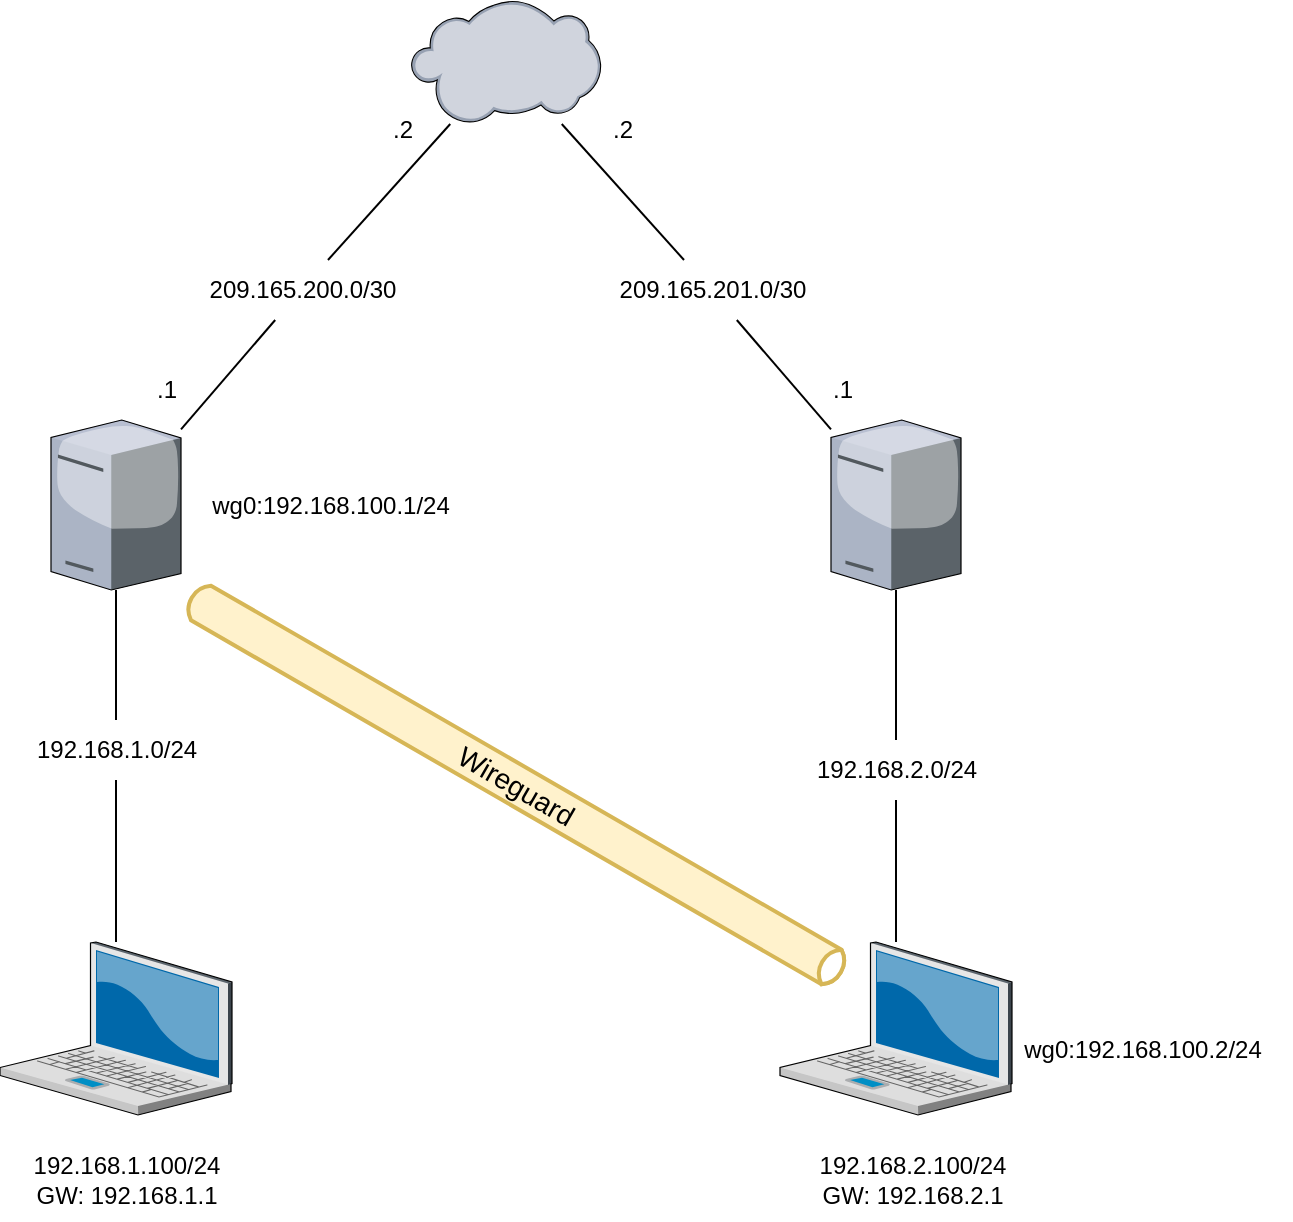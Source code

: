 <mxfile version="21.5.0" type="device">
  <diagram name="第 1 页" id="-dZ_osIhLAFgr7120KPR">
    <mxGraphModel dx="1098" dy="820" grid="1" gridSize="10" guides="1" tooltips="1" connect="1" arrows="1" fold="1" page="1" pageScale="1" pageWidth="827" pageHeight="1169" math="0" shadow="0">
      <root>
        <mxCell id="0" />
        <mxCell id="1" parent="0" />
        <mxCell id="Qb56y4hWsn6eIHIirlmw-1" value="" style="verticalLabelPosition=bottom;sketch=0;aspect=fixed;html=1;verticalAlign=top;strokeColor=none;align=center;outlineConnect=0;shape=mxgraph.citrix.license_server;" parent="1" vertex="1">
          <mxGeometry x="185.5" y="290" width="65" height="85" as="geometry" />
        </mxCell>
        <mxCell id="Qb56y4hWsn6eIHIirlmw-2" value="" style="verticalLabelPosition=bottom;sketch=0;aspect=fixed;html=1;verticalAlign=top;strokeColor=none;align=center;outlineConnect=0;shape=mxgraph.citrix.license_server;" parent="1" vertex="1">
          <mxGeometry x="575.5" y="290" width="65" height="85" as="geometry" />
        </mxCell>
        <mxCell id="Qb56y4hWsn6eIHIirlmw-5" value="" style="verticalLabelPosition=bottom;sketch=0;aspect=fixed;html=1;verticalAlign=top;strokeColor=none;align=center;outlineConnect=0;shape=mxgraph.citrix.laptop_2;" parent="1" vertex="1">
          <mxGeometry x="160" y="551" width="116" height="86.5" as="geometry" />
        </mxCell>
        <mxCell id="Qb56y4hWsn6eIHIirlmw-6" value="" style="verticalLabelPosition=bottom;sketch=0;aspect=fixed;html=1;verticalAlign=top;strokeColor=none;align=center;outlineConnect=0;shape=mxgraph.citrix.laptop_2;" parent="1" vertex="1">
          <mxGeometry x="550" y="551" width="116" height="86.5" as="geometry" />
        </mxCell>
        <mxCell id="Qb56y4hWsn6eIHIirlmw-8" value="" style="verticalLabelPosition=bottom;sketch=0;aspect=fixed;html=1;verticalAlign=top;strokeColor=none;align=center;outlineConnect=0;shape=mxgraph.citrix.cloud;" parent="1" vertex="1">
          <mxGeometry x="365.5" y="80" width="95" height="62" as="geometry" />
        </mxCell>
        <mxCell id="Qb56y4hWsn6eIHIirlmw-9" value="" style="endArrow=none;html=1;rounded=0;" parent="1" source="Qb56y4hWsn6eIHIirlmw-13" target="Qb56y4hWsn6eIHIirlmw-8" edge="1">
          <mxGeometry width="50" height="50" relative="1" as="geometry">
            <mxPoint x="375.5" y="450" as="sourcePoint" />
            <mxPoint x="425.5" y="400" as="targetPoint" />
          </mxGeometry>
        </mxCell>
        <mxCell id="Qb56y4hWsn6eIHIirlmw-10" value="" style="endArrow=none;html=1;rounded=0;" parent="1" source="Qb56y4hWsn6eIHIirlmw-16" target="Qb56y4hWsn6eIHIirlmw-8" edge="1">
          <mxGeometry width="50" height="50" relative="1" as="geometry">
            <mxPoint x="335.5" y="450" as="sourcePoint" />
            <mxPoint x="385.5" y="400" as="targetPoint" />
          </mxGeometry>
        </mxCell>
        <mxCell id="Qb56y4hWsn6eIHIirlmw-11" value="" style="endArrow=none;html=1;rounded=0;" parent="1" source="Qb56y4hWsn6eIHIirlmw-19" target="Qb56y4hWsn6eIHIirlmw-2" edge="1">
          <mxGeometry width="50" height="50" relative="1" as="geometry">
            <mxPoint x="605.5" y="450" as="sourcePoint" />
            <mxPoint x="655.5" y="400" as="targetPoint" />
          </mxGeometry>
        </mxCell>
        <mxCell id="Qb56y4hWsn6eIHIirlmw-12" value="" style="endArrow=none;html=1;rounded=0;" parent="1" source="Qb56y4hWsn6eIHIirlmw-17" target="Qb56y4hWsn6eIHIirlmw-1" edge="1">
          <mxGeometry width="50" height="50" relative="1" as="geometry">
            <mxPoint x="605.5" y="450" as="sourcePoint" />
            <mxPoint x="655.5" y="400" as="targetPoint" />
          </mxGeometry>
        </mxCell>
        <mxCell id="Qb56y4hWsn6eIHIirlmw-18" value="" style="endArrow=none;html=1;rounded=0;" parent="1" source="Qb56y4hWsn6eIHIirlmw-5" target="Qb56y4hWsn6eIHIirlmw-17" edge="1">
          <mxGeometry width="50" height="50" relative="1" as="geometry">
            <mxPoint x="218.5" y="551" as="sourcePoint" />
            <mxPoint x="218.5" y="375" as="targetPoint" />
          </mxGeometry>
        </mxCell>
        <mxCell id="Qb56y4hWsn6eIHIirlmw-17" value="192.168.1.0/24" style="text;html=1;align=center;verticalAlign=middle;resizable=0;points=[];autosize=1;strokeColor=none;fillColor=none;" parent="1" vertex="1">
          <mxGeometry x="163" y="440" width="110" height="30" as="geometry" />
        </mxCell>
        <mxCell id="Qb56y4hWsn6eIHIirlmw-20" value="" style="endArrow=none;html=1;rounded=0;" parent="1" source="Qb56y4hWsn6eIHIirlmw-6" target="Qb56y4hWsn6eIHIirlmw-19" edge="1">
          <mxGeometry width="50" height="50" relative="1" as="geometry">
            <mxPoint x="608.5" y="551" as="sourcePoint" />
            <mxPoint x="608.5" y="375" as="targetPoint" />
          </mxGeometry>
        </mxCell>
        <mxCell id="Qb56y4hWsn6eIHIirlmw-19" value="192.168.2.0/24" style="text;html=1;align=center;verticalAlign=middle;resizable=0;points=[];autosize=1;strokeColor=none;fillColor=none;" parent="1" vertex="1">
          <mxGeometry x="553" y="450" width="110" height="30" as="geometry" />
        </mxCell>
        <mxCell id="Qb56y4hWsn6eIHIirlmw-21" value="" style="endArrow=none;html=1;rounded=0;" parent="1" source="Qb56y4hWsn6eIHIirlmw-1" target="Qb56y4hWsn6eIHIirlmw-13" edge="1">
          <mxGeometry width="50" height="50" relative="1" as="geometry">
            <mxPoint x="250.5" y="296" as="sourcePoint" />
            <mxPoint x="385.5" y="142" as="targetPoint" />
          </mxGeometry>
        </mxCell>
        <mxCell id="Qb56y4hWsn6eIHIirlmw-13" value="209.165.200.0/30" style="text;html=1;align=center;verticalAlign=middle;resizable=0;points=[];autosize=1;strokeColor=none;fillColor=none;" parent="1" vertex="1">
          <mxGeometry x="250.5" y="210" width="120" height="30" as="geometry" />
        </mxCell>
        <mxCell id="Qb56y4hWsn6eIHIirlmw-22" value="" style="endArrow=none;html=1;rounded=0;" parent="1" source="Qb56y4hWsn6eIHIirlmw-2" target="Qb56y4hWsn6eIHIirlmw-16" edge="1">
          <mxGeometry width="50" height="50" relative="1" as="geometry">
            <mxPoint x="575.5" y="296" as="sourcePoint" />
            <mxPoint x="440.5" y="142" as="targetPoint" />
          </mxGeometry>
        </mxCell>
        <mxCell id="Qb56y4hWsn6eIHIirlmw-16" value="209.165.201.0/30" style="text;html=1;align=center;verticalAlign=middle;resizable=0;points=[];autosize=1;strokeColor=none;fillColor=none;" parent="1" vertex="1">
          <mxGeometry x="455.5" y="210" width="120" height="30" as="geometry" />
        </mxCell>
        <mxCell id="Qb56y4hWsn6eIHIirlmw-23" value="wg0:192.168.100.1/24" style="text;html=1;align=center;verticalAlign=middle;resizable=0;points=[];autosize=1;strokeColor=none;fillColor=none;" parent="1" vertex="1">
          <mxGeometry x="249.5" y="317.5" width="150" height="30" as="geometry" />
        </mxCell>
        <mxCell id="Qb56y4hWsn6eIHIirlmw-24" value="&lt;font style=&quot;font-size: 14px;&quot; color=&quot;#000000&quot;&gt;Wireguard&lt;/font&gt;" style="html=1;outlineConnect=0;fillColor=#fff2cc;strokeColor=#d6b656;gradientDirection=north;strokeWidth=2;shape=mxgraph.networks.bus;gradientDirection=north;perimeter=backbonePerimeter;backboneSize=20;rotation=30;" parent="1" vertex="1">
          <mxGeometry x="228.13" y="447.5" width="380" height="50" as="geometry" />
        </mxCell>
        <mxCell id="Qb56y4hWsn6eIHIirlmw-25" value="wg0:192.168.100.2/24" style="text;html=1;align=center;verticalAlign=middle;resizable=0;points=[];autosize=1;strokeColor=none;fillColor=none;" parent="1" vertex="1">
          <mxGeometry x="655.5" y="590" width="150" height="30" as="geometry" />
        </mxCell>
        <mxCell id="lWgoyti2WIttEL6KziU_-1" value="192.168.1.100/24&lt;br&gt;GW: 192.168.1.1" style="text;html=1;align=center;verticalAlign=middle;resizable=0;points=[];autosize=1;strokeColor=none;fillColor=none;" vertex="1" parent="1">
          <mxGeometry x="163" y="650" width="120" height="40" as="geometry" />
        </mxCell>
        <mxCell id="lWgoyti2WIttEL6KziU_-2" value="192.168.2.100/24&lt;br&gt;GW: 192.168.2.1" style="text;html=1;align=center;verticalAlign=middle;resizable=0;points=[];autosize=1;strokeColor=none;fillColor=none;" vertex="1" parent="1">
          <mxGeometry x="555.5" y="650" width="120" height="40" as="geometry" />
        </mxCell>
        <mxCell id="lWgoyti2WIttEL6KziU_-3" value=".1" style="text;html=1;align=center;verticalAlign=middle;resizable=0;points=[];autosize=1;strokeColor=none;fillColor=none;" vertex="1" parent="1">
          <mxGeometry x="228.13" y="260" width="30" height="30" as="geometry" />
        </mxCell>
        <mxCell id="lWgoyti2WIttEL6KziU_-4" value=".1" style="text;html=1;align=center;verticalAlign=middle;resizable=0;points=[];autosize=1;strokeColor=none;fillColor=none;" vertex="1" parent="1">
          <mxGeometry x="565.5" y="260" width="30" height="30" as="geometry" />
        </mxCell>
        <mxCell id="lWgoyti2WIttEL6KziU_-5" value=".2" style="text;html=1;align=center;verticalAlign=middle;resizable=0;points=[];autosize=1;strokeColor=none;fillColor=none;" vertex="1" parent="1">
          <mxGeometry x="455.5" y="130" width="30" height="30" as="geometry" />
        </mxCell>
        <mxCell id="lWgoyti2WIttEL6KziU_-6" value=".2" style="text;html=1;align=center;verticalAlign=middle;resizable=0;points=[];autosize=1;strokeColor=none;fillColor=none;" vertex="1" parent="1">
          <mxGeometry x="345.5" y="130" width="30" height="30" as="geometry" />
        </mxCell>
      </root>
    </mxGraphModel>
  </diagram>
</mxfile>
